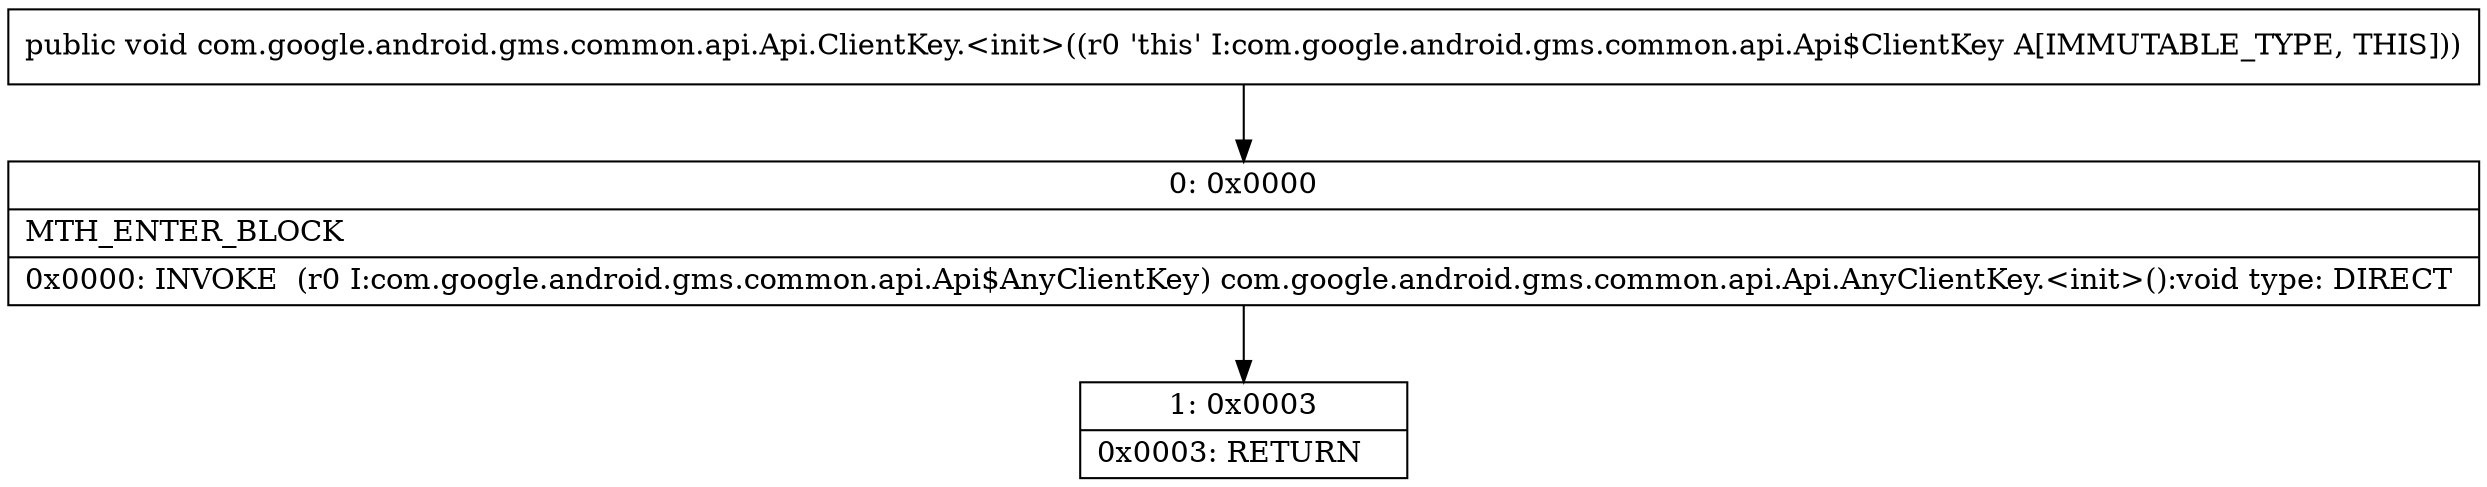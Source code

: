 digraph "CFG forcom.google.android.gms.common.api.Api.ClientKey.\<init\>()V" {
Node_0 [shape=record,label="{0\:\ 0x0000|MTH_ENTER_BLOCK\l|0x0000: INVOKE  (r0 I:com.google.android.gms.common.api.Api$AnyClientKey) com.google.android.gms.common.api.Api.AnyClientKey.\<init\>():void type: DIRECT \l}"];
Node_1 [shape=record,label="{1\:\ 0x0003|0x0003: RETURN   \l}"];
MethodNode[shape=record,label="{public void com.google.android.gms.common.api.Api.ClientKey.\<init\>((r0 'this' I:com.google.android.gms.common.api.Api$ClientKey A[IMMUTABLE_TYPE, THIS])) }"];
MethodNode -> Node_0;
Node_0 -> Node_1;
}

